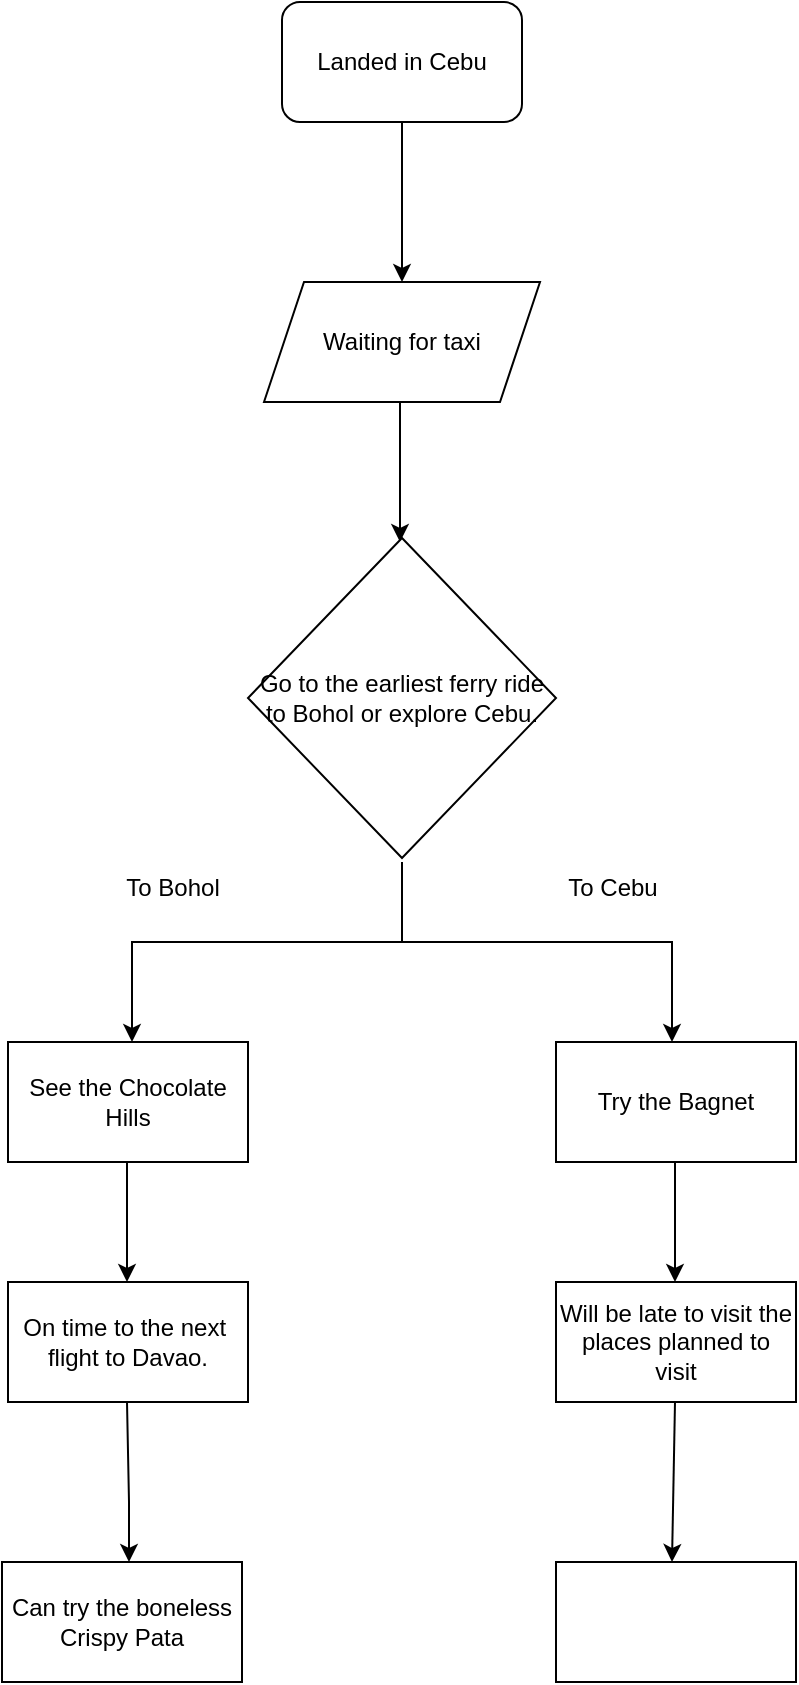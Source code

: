 <mxfile version="23.0.0" type="github">
  <diagram name="Page-1" id="6LjyqjTItmoqM_vDZdLA">
    <mxGraphModel dx="832" dy="481" grid="1" gridSize="10" guides="1" tooltips="1" connect="1" arrows="1" fold="1" page="1" pageScale="1" pageWidth="850" pageHeight="1100" math="0" shadow="0">
      <root>
        <mxCell id="0" />
        <mxCell id="1" parent="0" />
        <mxCell id="lK2Olcy0GDEomvoa2N_G-1" value="Landed in Cebu" style="rounded=1;whiteSpace=wrap;html=1;" parent="1" vertex="1">
          <mxGeometry x="365" y="30" width="120" height="60" as="geometry" />
        </mxCell>
        <mxCell id="lK2Olcy0GDEomvoa2N_G-2" value="" style="endArrow=classic;html=1;rounded=0;" parent="1" edge="1">
          <mxGeometry width="50" height="50" relative="1" as="geometry">
            <mxPoint x="425" y="90" as="sourcePoint" />
            <mxPoint x="425" y="170" as="targetPoint" />
            <Array as="points">
              <mxPoint x="425" y="140" />
            </Array>
          </mxGeometry>
        </mxCell>
        <mxCell id="lK2Olcy0GDEomvoa2N_G-3" value="Waiting for taxi" style="shape=parallelogram;perimeter=parallelogramPerimeter;whiteSpace=wrap;html=1;fixedSize=1;" parent="1" vertex="1">
          <mxGeometry x="356" y="170" width="138" height="60" as="geometry" />
        </mxCell>
        <mxCell id="lK2Olcy0GDEomvoa2N_G-7" value="" style="endArrow=classic;html=1;rounded=0;" parent="1" edge="1">
          <mxGeometry width="50" height="50" relative="1" as="geometry">
            <mxPoint x="425" y="460" as="sourcePoint" />
            <mxPoint x="290" y="550" as="targetPoint" />
            <Array as="points">
              <mxPoint x="425" y="500" />
              <mxPoint x="290" y="500" />
            </Array>
          </mxGeometry>
        </mxCell>
        <mxCell id="lK2Olcy0GDEomvoa2N_G-8" value="" style="endArrow=classic;html=1;rounded=0;" parent="1" edge="1">
          <mxGeometry width="50" height="50" relative="1" as="geometry">
            <mxPoint x="424" y="230" as="sourcePoint" />
            <mxPoint x="424" y="300" as="targetPoint" />
            <Array as="points">
              <mxPoint x="424" y="270" />
            </Array>
          </mxGeometry>
        </mxCell>
        <mxCell id="lK2Olcy0GDEomvoa2N_G-9" value="Go to the earliest ferry ride to Bohol or explore Cebu." style="rhombus;whiteSpace=wrap;html=1;" parent="1" vertex="1">
          <mxGeometry x="348" y="298" width="154" height="160" as="geometry" />
        </mxCell>
        <mxCell id="4Eo_cgK99f8jWklhc6s8-1" value="" style="endArrow=classic;html=1;rounded=0;" edge="1" parent="1">
          <mxGeometry width="50" height="50" relative="1" as="geometry">
            <mxPoint x="425" y="460" as="sourcePoint" />
            <mxPoint x="560" y="550" as="targetPoint" />
            <Array as="points">
              <mxPoint x="425" y="500" />
              <mxPoint x="560" y="500" />
            </Array>
          </mxGeometry>
        </mxCell>
        <mxCell id="4Eo_cgK99f8jWklhc6s8-2" value="To Bohol" style="text;html=1;align=center;verticalAlign=middle;resizable=0;points=[];autosize=1;strokeColor=none;fillColor=none;" vertex="1" parent="1">
          <mxGeometry x="275" y="458" width="70" height="30" as="geometry" />
        </mxCell>
        <mxCell id="4Eo_cgK99f8jWklhc6s8-3" value="To Cebu" style="text;html=1;align=center;verticalAlign=middle;resizable=0;points=[];autosize=1;strokeColor=none;fillColor=none;" vertex="1" parent="1">
          <mxGeometry x="495" y="458" width="70" height="30" as="geometry" />
        </mxCell>
        <mxCell id="4Eo_cgK99f8jWklhc6s8-5" value="See the Chocolate Hills" style="rounded=0;whiteSpace=wrap;html=1;" vertex="1" parent="1">
          <mxGeometry x="228" y="550" width="120" height="60" as="geometry" />
        </mxCell>
        <mxCell id="4Eo_cgK99f8jWklhc6s8-7" value="Try the Bagnet" style="rounded=0;whiteSpace=wrap;html=1;" vertex="1" parent="1">
          <mxGeometry x="502" y="550" width="120" height="60" as="geometry" />
        </mxCell>
        <mxCell id="4Eo_cgK99f8jWklhc6s8-8" value="" style="endArrow=classic;html=1;rounded=0;" edge="1" parent="1">
          <mxGeometry width="50" height="50" relative="1" as="geometry">
            <mxPoint x="287.5" y="610" as="sourcePoint" />
            <mxPoint x="287.5" y="670" as="targetPoint" />
          </mxGeometry>
        </mxCell>
        <mxCell id="4Eo_cgK99f8jWklhc6s8-9" value="" style="endArrow=classic;html=1;rounded=0;" edge="1" parent="1">
          <mxGeometry width="50" height="50" relative="1" as="geometry">
            <mxPoint x="561.5" y="610" as="sourcePoint" />
            <mxPoint x="561.5" y="670" as="targetPoint" />
          </mxGeometry>
        </mxCell>
        <mxCell id="4Eo_cgK99f8jWklhc6s8-13" value="" style="endArrow=classic;html=1;rounded=0;exitX=0.5;exitY=1;exitDx=0;exitDy=0;" edge="1" parent="1">
          <mxGeometry width="50" height="50" relative="1" as="geometry">
            <mxPoint x="287.5" y="730" as="sourcePoint" />
            <mxPoint x="288.5" y="810" as="targetPoint" />
            <Array as="points">
              <mxPoint x="288.5" y="780" />
            </Array>
          </mxGeometry>
        </mxCell>
        <mxCell id="4Eo_cgK99f8jWklhc6s8-14" value="" style="endArrow=classic;html=1;rounded=0;exitX=0.5;exitY=1;exitDx=0;exitDy=0;" edge="1" parent="1">
          <mxGeometry width="50" height="50" relative="1" as="geometry">
            <mxPoint x="561.5" y="730" as="sourcePoint" />
            <mxPoint x="560" y="810" as="targetPoint" />
            <Array as="points" />
          </mxGeometry>
        </mxCell>
        <mxCell id="4Eo_cgK99f8jWklhc6s8-16" value="On time to the next&amp;nbsp;&lt;br style=&quot;border-color: var(--border-color);&quot;&gt;flight to Davao." style="rounded=0;whiteSpace=wrap;html=1;" vertex="1" parent="1">
          <mxGeometry x="228" y="670" width="120" height="60" as="geometry" />
        </mxCell>
        <mxCell id="4Eo_cgK99f8jWklhc6s8-17" value="Will be late to visit the places planned to visit" style="rounded=0;whiteSpace=wrap;html=1;" vertex="1" parent="1">
          <mxGeometry x="502" y="670" width="120" height="60" as="geometry" />
        </mxCell>
        <mxCell id="4Eo_cgK99f8jWklhc6s8-18" value="Can try the boneless Crispy Pata" style="rounded=0;whiteSpace=wrap;html=1;" vertex="1" parent="1">
          <mxGeometry x="225" y="810" width="120" height="60" as="geometry" />
        </mxCell>
        <mxCell id="4Eo_cgK99f8jWklhc6s8-19" value="" style="rounded=0;whiteSpace=wrap;html=1;" vertex="1" parent="1">
          <mxGeometry x="502" y="810" width="120" height="60" as="geometry" />
        </mxCell>
      </root>
    </mxGraphModel>
  </diagram>
</mxfile>
